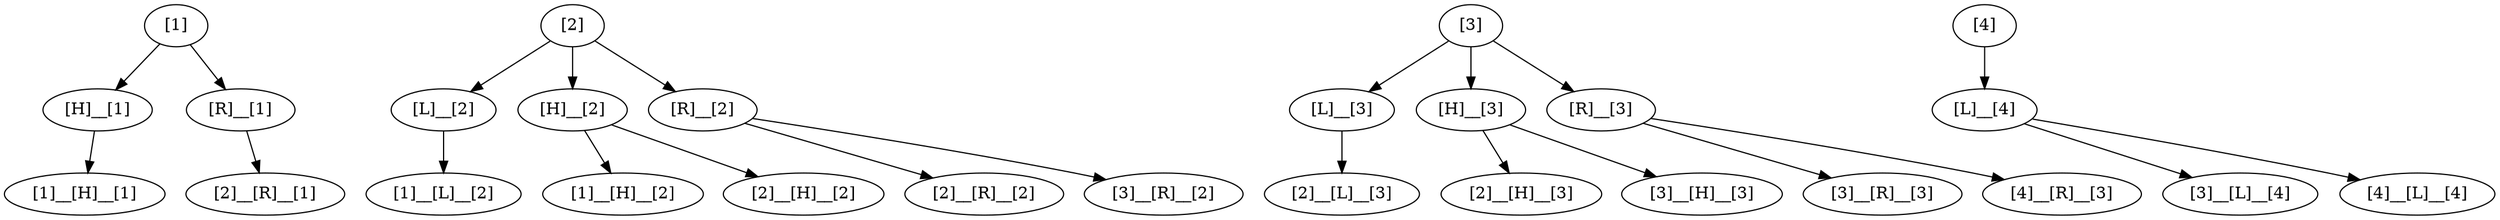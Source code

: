 strict digraph  {
"[1]";
"[H]__[1]";
"[1]__[H]__[1]";
"[R]__[1]";
"[2]__[R]__[1]";
"[2]";
"[L]__[2]";
"[1]__[L]__[2]";
"[H]__[2]";
"[1]__[H]__[2]";
"[2]__[H]__[2]";
"[R]__[2]";
"[2]__[R]__[2]";
"[3]__[R]__[2]";
"[3]";
"[L]__[3]";
"[2]__[L]__[3]";
"[H]__[3]";
"[2]__[H]__[3]";
"[3]__[H]__[3]";
"[R]__[3]";
"[3]__[R]__[3]";
"[4]__[R]__[3]";
"[4]";
"[L]__[4]";
"[3]__[L]__[4]";
"[4]__[L]__[4]";
"[1]" -> "[H]__[1]";
"[1]" -> "[R]__[1]";
"[H]__[1]" -> "[1]__[H]__[1]"  [weight="1.0"];
"[R]__[1]" -> "[2]__[R]__[1]"  [weight="1.0"];
"[2]" -> "[L]__[2]";
"[2]" -> "[H]__[2]";
"[2]" -> "[R]__[2]";
"[L]__[2]" -> "[1]__[L]__[2]"  [weight="1.0"];
"[H]__[2]" -> "[1]__[H]__[2]"  [weight="0.5"];
"[H]__[2]" -> "[2]__[H]__[2]"  [weight="0.5"];
"[R]__[2]" -> "[2]__[R]__[2]"  [weight="0.2"];
"[R]__[2]" -> "[3]__[R]__[2]"  [weight="0.8"];
"[3]" -> "[L]__[3]";
"[3]" -> "[H]__[3]";
"[3]" -> "[R]__[3]";
"[L]__[3]" -> "[2]__[L]__[3]"  [weight="1.0"];
"[H]__[3]" -> "[2]__[H]__[3]"  [weight="0.3"];
"[H]__[3]" -> "[3]__[H]__[3]"  [weight="0.7"];
"[R]__[3]" -> "[3]__[R]__[3]"  [weight="0.4"];
"[R]__[3]" -> "[4]__[R]__[3]"  [weight="0.6"];
"[4]" -> "[L]__[4]";
"[L]__[4]" -> "[3]__[L]__[4]"  [weight="0.9"];
"[L]__[4]" -> "[4]__[L]__[4]"  [weight="0.1"];
}

